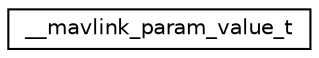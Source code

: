digraph "Graphical Class Hierarchy"
{
 // INTERACTIVE_SVG=YES
  edge [fontname="Helvetica",fontsize="10",labelfontname="Helvetica",labelfontsize="10"];
  node [fontname="Helvetica",fontsize="10",shape=record];
  rankdir="LR";
  Node1 [label="__mavlink_param_value_t",height=0.2,width=0.4,color="black", fillcolor="white", style="filled",URL="$struct____mavlink__param__value__t.html"];
}
